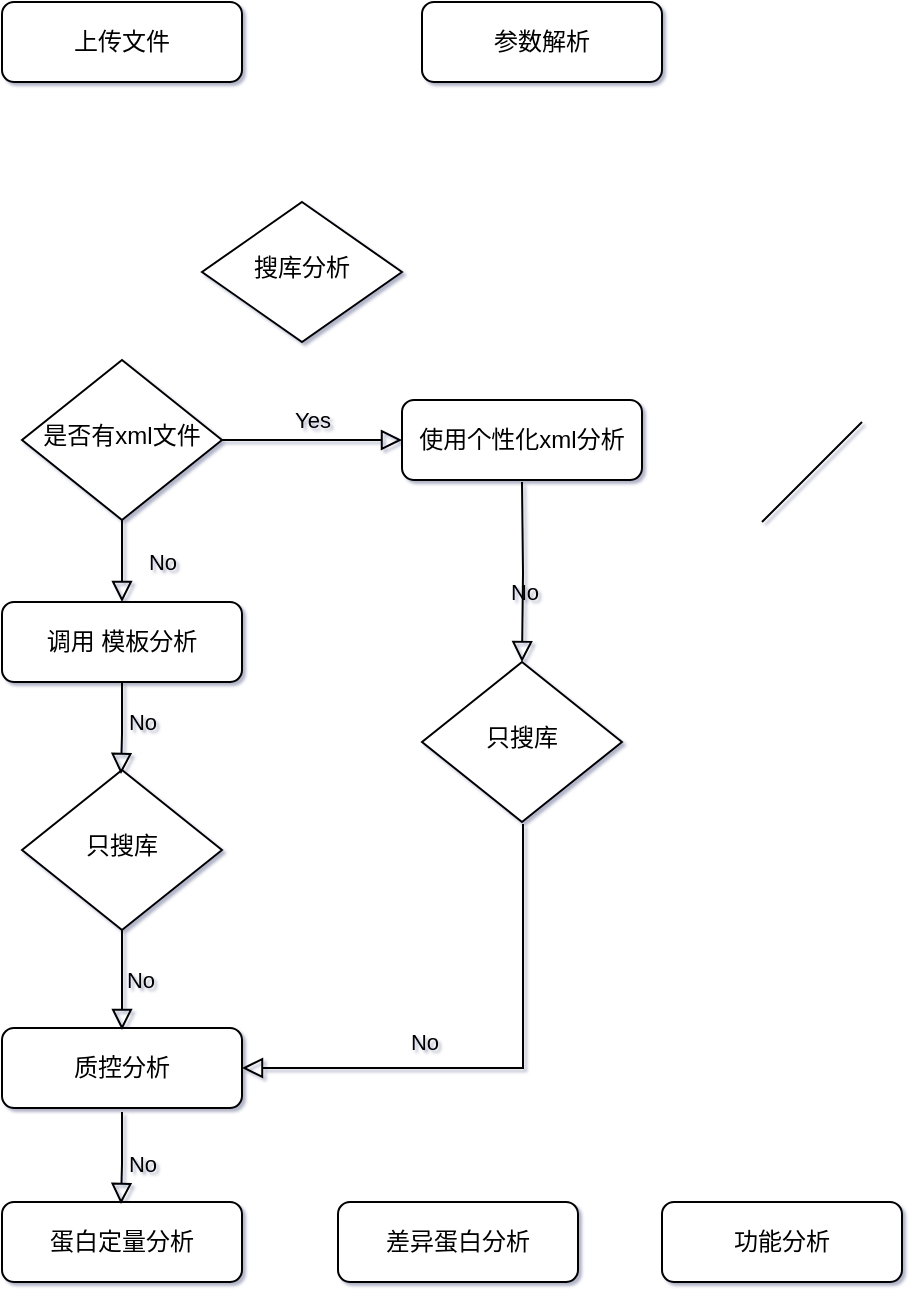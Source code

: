 <mxfile version="24.7.17">
  <diagram id="C5RBs43oDa-KdzZeNtuy" name="Page-1">
    <mxGraphModel dx="1188" dy="698" grid="1" gridSize="10" guides="1" tooltips="1" connect="1" arrows="1" fold="1" page="1" pageScale="1" pageWidth="827" pageHeight="1169" background="#ffffff" math="0" shadow="1">
      <root>
        <mxCell id="WIyWlLk6GJQsqaUBKTNV-0" />
        <mxCell id="WIyWlLk6GJQsqaUBKTNV-1" parent="WIyWlLk6GJQsqaUBKTNV-0" />
        <mxCell id="WIyWlLk6GJQsqaUBKTNV-3" value="参数解析" style="rounded=1;whiteSpace=wrap;html=1;fontSize=12;glass=0;strokeWidth=1;shadow=0;" parent="WIyWlLk6GJQsqaUBKTNV-1" vertex="1">
          <mxGeometry x="220" y="80" width="120" height="40" as="geometry" />
        </mxCell>
        <mxCell id="WIyWlLk6GJQsqaUBKTNV-6" value="搜库分析" style="rhombus;whiteSpace=wrap;html=1;shadow=0;fontFamily=Helvetica;fontSize=12;align=center;strokeWidth=1;spacing=6;spacingTop=-4;" parent="WIyWlLk6GJQsqaUBKTNV-1" vertex="1">
          <mxGeometry x="110" y="180" width="100" height="70" as="geometry" />
        </mxCell>
        <mxCell id="WIyWlLk6GJQsqaUBKTNV-8" value="No" style="rounded=0;html=1;jettySize=auto;orthogonalLoop=1;fontSize=11;endArrow=block;endFill=0;endSize=8;strokeWidth=1;shadow=0;labelBackgroundColor=none;edgeStyle=orthogonalEdgeStyle;" parent="WIyWlLk6GJQsqaUBKTNV-1" source="WIyWlLk6GJQsqaUBKTNV-10" target="WIyWlLk6GJQsqaUBKTNV-11" edge="1">
          <mxGeometry x="0.024" y="20" relative="1" as="geometry">
            <mxPoint as="offset" />
          </mxGeometry>
        </mxCell>
        <mxCell id="WIyWlLk6GJQsqaUBKTNV-9" value="Yes" style="edgeStyle=orthogonalEdgeStyle;rounded=0;html=1;jettySize=auto;orthogonalLoop=1;fontSize=11;endArrow=block;endFill=0;endSize=8;strokeWidth=1;shadow=0;labelBackgroundColor=none;" parent="WIyWlLk6GJQsqaUBKTNV-1" source="WIyWlLk6GJQsqaUBKTNV-10" target="WIyWlLk6GJQsqaUBKTNV-12" edge="1">
          <mxGeometry y="10" relative="1" as="geometry">
            <mxPoint as="offset" />
          </mxGeometry>
        </mxCell>
        <mxCell id="WIyWlLk6GJQsqaUBKTNV-10" value="是否有xml文件" style="rhombus;whiteSpace=wrap;html=1;shadow=0;fontFamily=Helvetica;fontSize=12;align=center;strokeWidth=1;spacing=6;spacingTop=-4;" parent="WIyWlLk6GJQsqaUBKTNV-1" vertex="1">
          <mxGeometry x="20" y="259" width="100" height="80" as="geometry" />
        </mxCell>
        <mxCell id="WIyWlLk6GJQsqaUBKTNV-11" value="调用 模板分析" style="rounded=1;whiteSpace=wrap;html=1;fontSize=12;glass=0;strokeWidth=1;shadow=0;" parent="WIyWlLk6GJQsqaUBKTNV-1" vertex="1">
          <mxGeometry x="10" y="380" width="120" height="40" as="geometry" />
        </mxCell>
        <mxCell id="WIyWlLk6GJQsqaUBKTNV-12" value="使用个性化xml分析" style="rounded=1;whiteSpace=wrap;html=1;fontSize=12;glass=0;strokeWidth=1;shadow=0;" parent="WIyWlLk6GJQsqaUBKTNV-1" vertex="1">
          <mxGeometry x="210" y="279" width="120" height="40" as="geometry" />
        </mxCell>
        <mxCell id="sfizNHroCG51r4Uy0pmc-1" value="只搜库" style="rhombus;whiteSpace=wrap;html=1;shadow=0;fontFamily=Helvetica;fontSize=12;align=center;strokeWidth=1;spacing=6;spacingTop=-4;" parent="WIyWlLk6GJQsqaUBKTNV-1" vertex="1">
          <mxGeometry x="20" y="464" width="100" height="80" as="geometry" />
        </mxCell>
        <mxCell id="sfizNHroCG51r4Uy0pmc-7" value="只搜库" style="rhombus;whiteSpace=wrap;html=1;shadow=0;fontFamily=Helvetica;fontSize=12;align=center;strokeWidth=1;spacing=6;spacingTop=-4;" parent="WIyWlLk6GJQsqaUBKTNV-1" vertex="1">
          <mxGeometry x="220" y="410" width="100" height="80" as="geometry" />
        </mxCell>
        <mxCell id="sfizNHroCG51r4Uy0pmc-9" value="No" style="rounded=0;html=1;jettySize=auto;orthogonalLoop=1;fontSize=11;endArrow=block;endFill=0;endSize=8;strokeWidth=1;shadow=0;labelBackgroundColor=none;edgeStyle=orthogonalEdgeStyle;" parent="WIyWlLk6GJQsqaUBKTNV-1" edge="1">
          <mxGeometry x="-0.131" y="10" relative="1" as="geometry">
            <mxPoint as="offset" />
            <mxPoint x="70" y="420" as="sourcePoint" />
            <mxPoint x="69.5" y="466" as="targetPoint" />
            <Array as="points">
              <mxPoint x="70" y="446" />
              <mxPoint x="70" y="446" />
            </Array>
          </mxGeometry>
        </mxCell>
        <mxCell id="sfizNHroCG51r4Uy0pmc-11" value="质控分析" style="rounded=1;whiteSpace=wrap;html=1;fontSize=12;glass=0;strokeWidth=1;shadow=0;" parent="WIyWlLk6GJQsqaUBKTNV-1" vertex="1">
          <mxGeometry x="10" y="593" width="120" height="40" as="geometry" />
        </mxCell>
        <mxCell id="ldzkVbUKlNvXcCogLFCZ-21" value="蛋白定量分析" style="rounded=1;whiteSpace=wrap;html=1;glass=0;strokeWidth=1;shadow=0;flipV=1;" vertex="1" parent="WIyWlLk6GJQsqaUBKTNV-1">
          <mxGeometry x="10" y="680" width="120" height="40" as="geometry" />
        </mxCell>
        <mxCell id="ldzkVbUKlNvXcCogLFCZ-23" value="差异蛋白分析" style="rounded=1;whiteSpace=wrap;html=1;glass=0;strokeWidth=1;shadow=0;flipV=1;" vertex="1" parent="WIyWlLk6GJQsqaUBKTNV-1">
          <mxGeometry x="178" y="680" width="120" height="40" as="geometry" />
        </mxCell>
        <mxCell id="ldzkVbUKlNvXcCogLFCZ-25" value="功能分析" style="rounded=1;whiteSpace=wrap;html=1;glass=0;strokeWidth=1;shadow=0;flipV=1;" vertex="1" parent="WIyWlLk6GJQsqaUBKTNV-1">
          <mxGeometry x="340" y="680" width="120" height="40" as="geometry" />
        </mxCell>
        <mxCell id="ldzkVbUKlNvXcCogLFCZ-30" value="No" style="rounded=0;html=1;jettySize=auto;orthogonalLoop=1;fontSize=11;endArrow=block;endFill=0;endSize=8;strokeWidth=1;shadow=0;labelBackgroundColor=none;edgeStyle=orthogonalEdgeStyle;exitX=0.5;exitY=0.95;exitDx=0;exitDy=0;exitPerimeter=0;" edge="1" parent="WIyWlLk6GJQsqaUBKTNV-1">
          <mxGeometry x="-0.0" y="9" relative="1" as="geometry">
            <mxPoint as="offset" />
            <mxPoint x="70" y="544" as="sourcePoint" />
            <mxPoint x="70" y="594" as="targetPoint" />
            <Array as="points" />
          </mxGeometry>
        </mxCell>
        <mxCell id="ldzkVbUKlNvXcCogLFCZ-35" value="No" style="rounded=0;html=1;jettySize=auto;orthogonalLoop=1;fontSize=11;endArrow=block;endFill=0;endSize=8;strokeWidth=1;shadow=0;labelBackgroundColor=none;edgeStyle=orthogonalEdgeStyle;entryX=1;entryY=0.5;entryDx=0;entryDy=0;" edge="1" parent="WIyWlLk6GJQsqaUBKTNV-1" target="sfizNHroCG51r4Uy0pmc-11">
          <mxGeometry x="0.314" y="-13" relative="1" as="geometry">
            <mxPoint x="1" as="offset" />
            <mxPoint x="270.5" y="491" as="sourcePoint" />
            <mxPoint x="271" y="610" as="targetPoint" />
            <Array as="points">
              <mxPoint x="271" y="613" />
            </Array>
          </mxGeometry>
        </mxCell>
        <mxCell id="ldzkVbUKlNvXcCogLFCZ-37" value="No" style="rounded=0;html=1;jettySize=auto;orthogonalLoop=1;fontSize=11;endArrow=block;endFill=0;endSize=8;strokeWidth=1;shadow=0;labelBackgroundColor=none;edgeStyle=orthogonalEdgeStyle;entryX=0.5;entryY=0;entryDx=0;entryDy=0;" edge="1" parent="WIyWlLk6GJQsqaUBKTNV-1" target="sfizNHroCG51r4Uy0pmc-7">
          <mxGeometry x="-0.0" y="9" relative="1" as="geometry">
            <mxPoint as="offset" />
            <mxPoint x="270" y="320" as="sourcePoint" />
            <mxPoint x="269.5" y="380" as="targetPoint" />
            <Array as="points" />
          </mxGeometry>
        </mxCell>
        <mxCell id="ldzkVbUKlNvXcCogLFCZ-38" value="上传文件" style="rounded=1;whiteSpace=wrap;html=1;fontSize=12;glass=0;strokeWidth=1;shadow=0;" vertex="1" parent="WIyWlLk6GJQsqaUBKTNV-1">
          <mxGeometry x="10" y="80" width="120" height="40" as="geometry" />
        </mxCell>
        <mxCell id="ldzkVbUKlNvXcCogLFCZ-39" value="No" style="rounded=0;html=1;jettySize=auto;orthogonalLoop=1;fontSize=11;endArrow=block;endFill=0;endSize=8;strokeWidth=1;shadow=0;labelBackgroundColor=none;edgeStyle=orthogonalEdgeStyle;" edge="1" parent="WIyWlLk6GJQsqaUBKTNV-1">
          <mxGeometry x="0.087" y="10" relative="1" as="geometry">
            <mxPoint as="offset" />
            <mxPoint x="70" y="635" as="sourcePoint" />
            <mxPoint x="69.5" y="681" as="targetPoint" />
            <Array as="points">
              <mxPoint x="70" y="661" />
              <mxPoint x="70" y="661" />
            </Array>
          </mxGeometry>
        </mxCell>
        <mxCell id="ldzkVbUKlNvXcCogLFCZ-47" value="" style="endArrow=none;html=1;rounded=0;" edge="1" parent="WIyWlLk6GJQsqaUBKTNV-1">
          <mxGeometry width="50" height="50" relative="1" as="geometry">
            <mxPoint x="390" y="340" as="sourcePoint" />
            <mxPoint x="440" y="290" as="targetPoint" />
          </mxGeometry>
        </mxCell>
      </root>
    </mxGraphModel>
  </diagram>
</mxfile>
